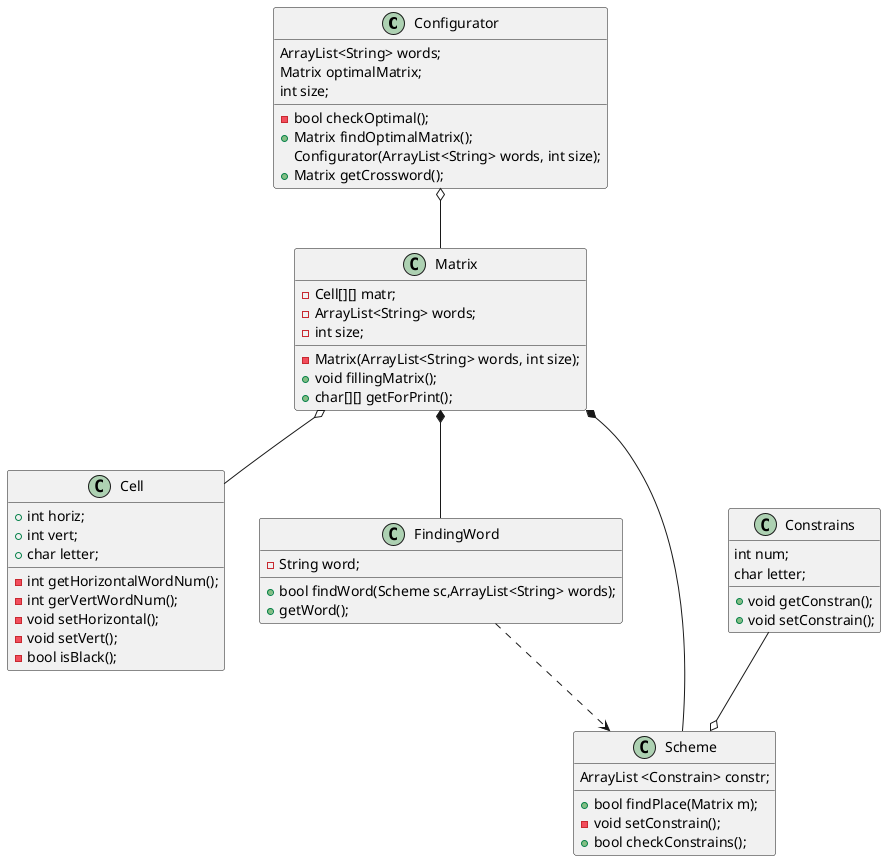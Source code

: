 @startuml

class Configurator{
-bool checkOptimal();
+Matrix findOptimalMatrix();
Configurator(ArrayList<String> words, int size);
ArrayList<String> words;
Matrix optimalMatrix;
+Matrix getCrossword();
int size;
}

class Matrix{
-Matrix(ArrayList<String> words, int size);
-Cell[][] matr;
-ArrayList<String> words;
-int size;
+void fillingMatrix();
+char[][] getForPrint();
}

class Cell{
+int horiz;
+int vert;
+char letter;
-int getHorizontalWordNum();
-int gerVertWordNum();
-void setHorizontal();
-void setVert();
-bool isBlack();
}

class FindingWord{
+bool findWord(Scheme sc,ArrayList<String> words);
+getWord();
-String word;
}

class Scheme{
+bool findPlace(Matrix m);
-void setConstrain();
+bool checkConstrains();
ArrayList <Constrain> constr;
}

class Constrains{
int num;
char letter;
+void getConstran();
+ void setConstrain();
}

Configurator o--Matrix
Matrix o--Cell
Matrix *--FindingWord
FindingWord..>Scheme
Scheme--*Matrix
Constrains --o Scheme
@enduml